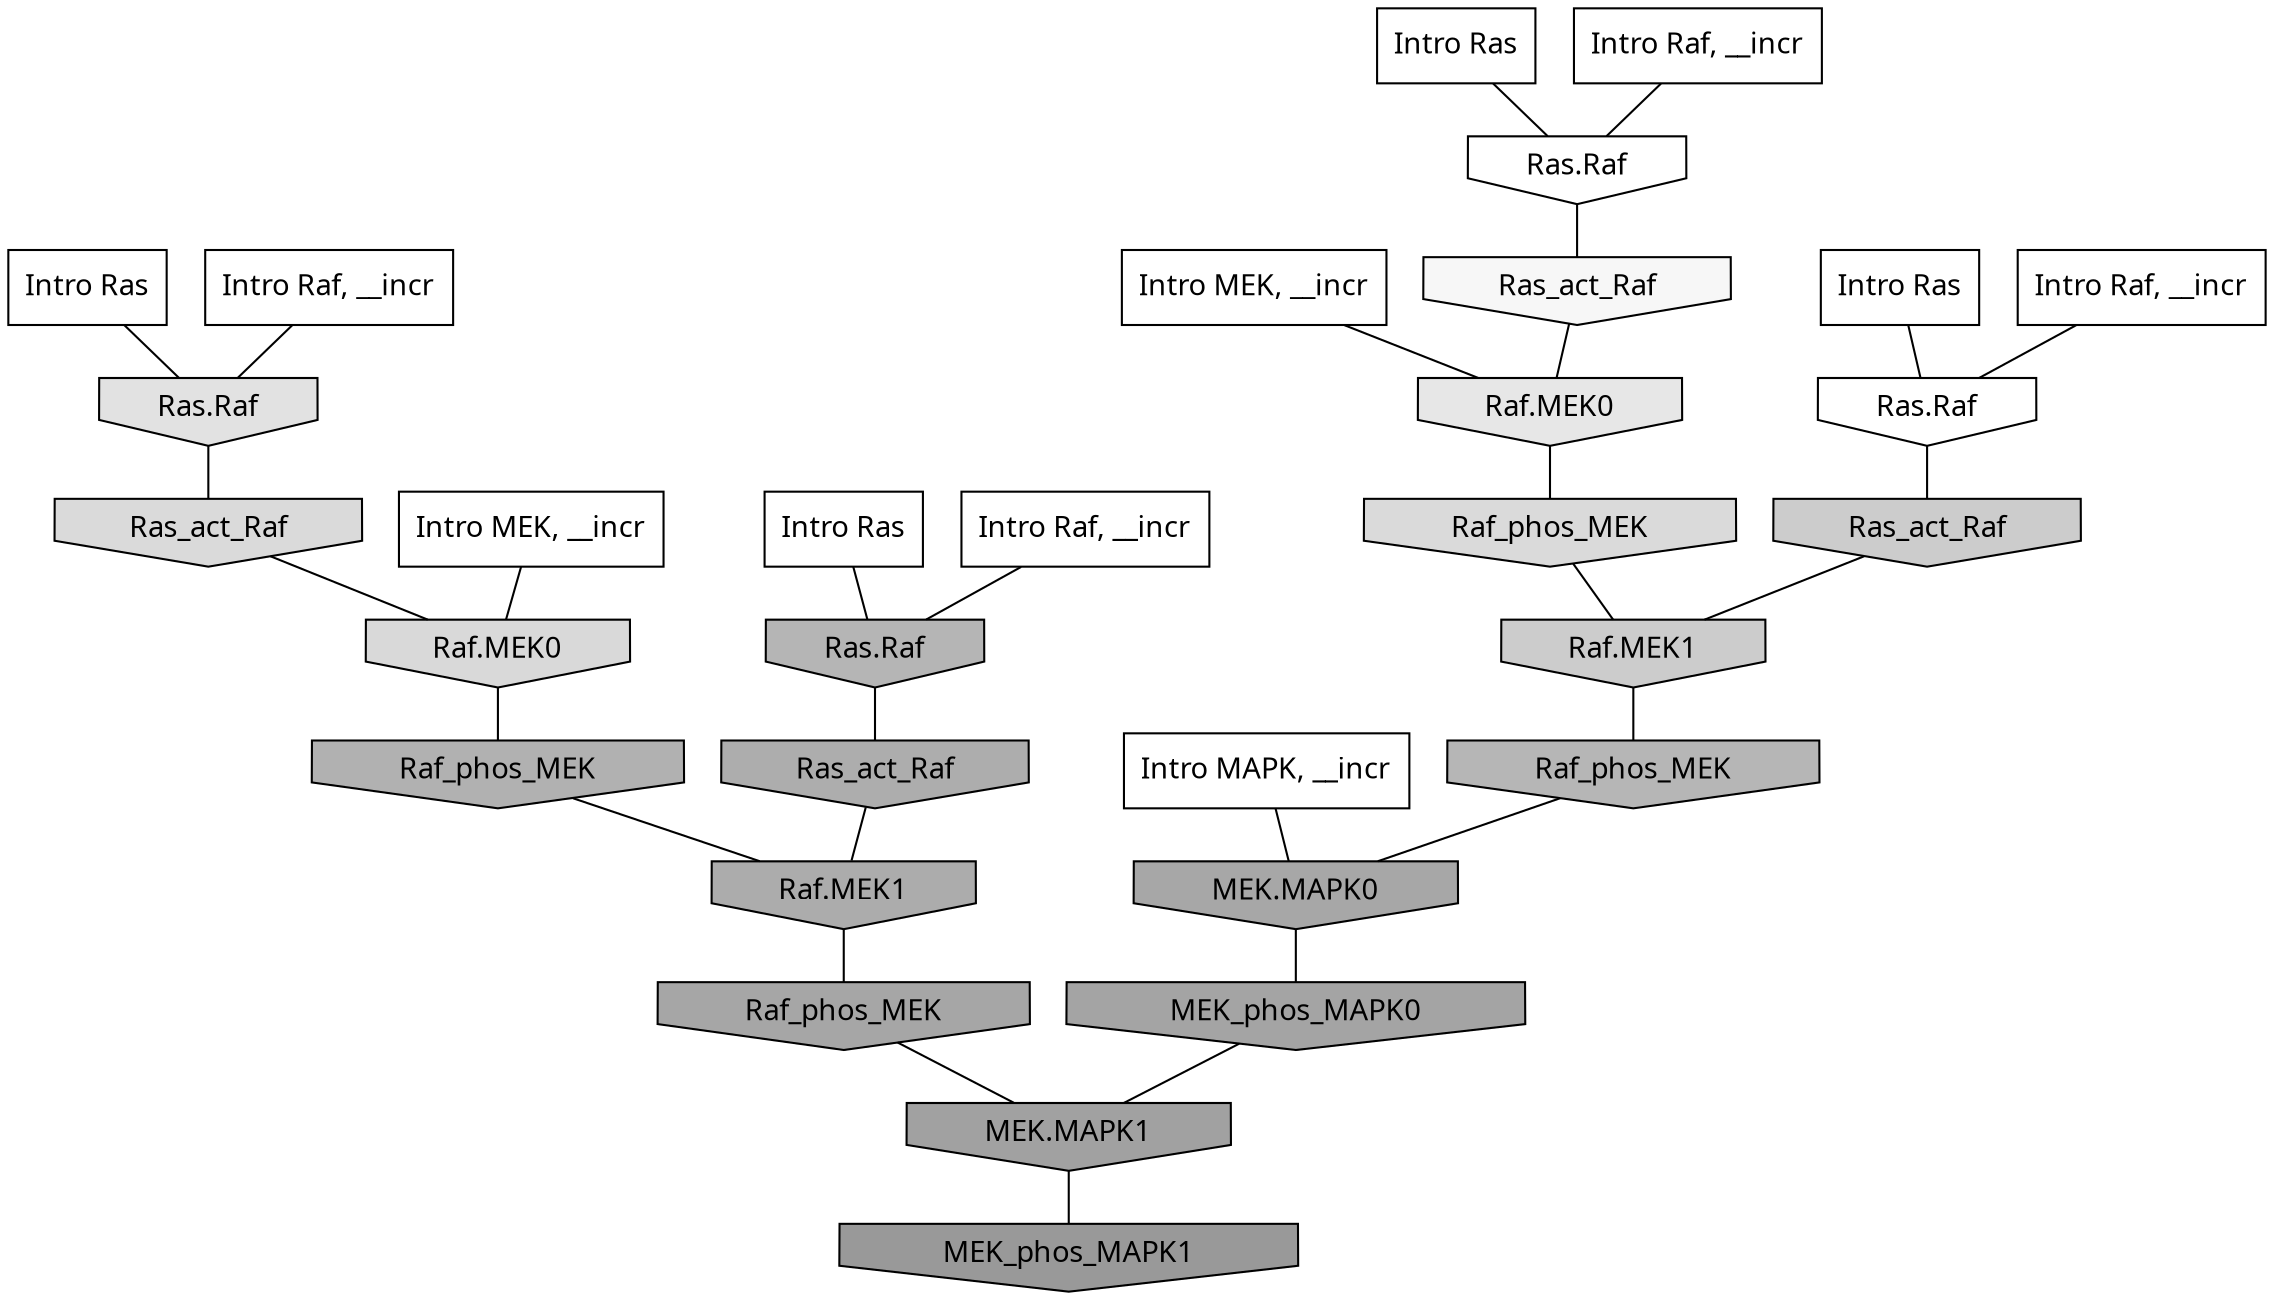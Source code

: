 digraph G{
  rankdir="TB";
  ranksep=0.30;
  node [fontname="CMU Serif"];
  edge [fontname="CMU Serif"];
  
  21 [label="Intro Ras", shape=rectangle, style=filled, fillcolor="0.000 0.000 1.000"]
  
  70 [label="Intro Ras", shape=rectangle, style=filled, fillcolor="0.000 0.000 1.000"]
  
  89 [label="Intro Ras", shape=rectangle, style=filled, fillcolor="0.000 0.000 1.000"]
  
  90 [label="Intro Ras", shape=rectangle, style=filled, fillcolor="0.000 0.000 1.000"]
  
  408 [label="Intro Raf, __incr", shape=rectangle, style=filled, fillcolor="0.000 0.000 1.000"]
  
  523 [label="Intro Raf, __incr", shape=rectangle, style=filled, fillcolor="0.000 0.000 1.000"]
  
  689 [label="Intro Raf, __incr", shape=rectangle, style=filled, fillcolor="0.000 0.000 1.000"]
  
  756 [label="Intro Raf, __incr", shape=rectangle, style=filled, fillcolor="0.000 0.000 1.000"]
  
  1379 [label="Intro MEK, __incr", shape=rectangle, style=filled, fillcolor="0.000 0.000 1.000"]
  
  1574 [label="Intro MEK, __incr", shape=rectangle, style=filled, fillcolor="0.000 0.000 1.000"]
  
  2550 [label="Intro MAPK, __incr", shape=rectangle, style=filled, fillcolor="0.000 0.000 1.000"]
  
  3207 [label="Ras.Raf", shape=invhouse, style=filled, fillcolor="0.000 0.000 1.000"]
  
  3286 [label="Ras.Raf", shape=invhouse, style=filled, fillcolor="0.000 0.000 1.000"]
  
  3539 [label="Ras_act_Raf", shape=invhouse, style=filled, fillcolor="0.000 0.000 0.968"]
  
  4491 [label="Raf.MEK0", shape=invhouse, style=filled, fillcolor="0.000 0.000 0.903"]
  
  4812 [label="Ras.Raf", shape=invhouse, style=filled, fillcolor="0.000 0.000 0.885"]
  
  5395 [label="Ras_act_Raf", shape=invhouse, style=filled, fillcolor="0.000 0.000 0.855"]
  
  5409 [label="Raf_phos_MEK", shape=invhouse, style=filled, fillcolor="0.000 0.000 0.854"]
  
  5468 [label="Raf.MEK0", shape=invhouse, style=filled, fillcolor="0.000 0.000 0.850"]
  
  6602 [label="Ras_act_Raf", shape=invhouse, style=filled, fillcolor="0.000 0.000 0.799"]
  
  6604 [label="Raf.MEK1", shape=invhouse, style=filled, fillcolor="0.000 0.000 0.799"]
  
  9903 [label="Raf_phos_MEK", shape=invhouse, style=filled, fillcolor="0.000 0.000 0.712"]
  
  10096 [label="Ras.Raf", shape=invhouse, style=filled, fillcolor="0.000 0.000 0.708"]
  
  10765 [label="Raf_phos_MEK", shape=invhouse, style=filled, fillcolor="0.000 0.000 0.695"]
  
  11918 [label="Ras_act_Raf", shape=invhouse, style=filled, fillcolor="0.000 0.000 0.676"]
  
  11937 [label="Raf.MEK1", shape=invhouse, style=filled, fillcolor="0.000 0.000 0.675"]
  
  13415 [label="MEK.MAPK0", shape=invhouse, style=filled, fillcolor="0.000 0.000 0.654"]
  
  13701 [label="Raf_phos_MEK", shape=invhouse, style=filled, fillcolor="0.000 0.000 0.650"]
  
  14491 [label="MEK_phos_MAPK0", shape=invhouse, style=filled, fillcolor="0.000 0.000 0.641"]
  
  15243 [label="MEK.MAPK1", shape=invhouse, style=filled, fillcolor="0.000 0.000 0.631"]
  
  16811 [label="MEK_phos_MAPK1", shape=invhouse, style=filled, fillcolor="0.000 0.000 0.600"]
  
  
  15243 -> 16811 [dir=none, color="0.000 0.000 0.000"] 
  14491 -> 15243 [dir=none, color="0.000 0.000 0.000"] 
  13701 -> 15243 [dir=none, color="0.000 0.000 0.000"] 
  13415 -> 14491 [dir=none, color="0.000 0.000 0.000"] 
  11937 -> 13701 [dir=none, color="0.000 0.000 0.000"] 
  11918 -> 11937 [dir=none, color="0.000 0.000 0.000"] 
  10765 -> 11937 [dir=none, color="0.000 0.000 0.000"] 
  10096 -> 11918 [dir=none, color="0.000 0.000 0.000"] 
  9903 -> 13415 [dir=none, color="0.000 0.000 0.000"] 
  6604 -> 9903 [dir=none, color="0.000 0.000 0.000"] 
  6602 -> 6604 [dir=none, color="0.000 0.000 0.000"] 
  5468 -> 10765 [dir=none, color="0.000 0.000 0.000"] 
  5409 -> 6604 [dir=none, color="0.000 0.000 0.000"] 
  5395 -> 5468 [dir=none, color="0.000 0.000 0.000"] 
  4812 -> 5395 [dir=none, color="0.000 0.000 0.000"] 
  4491 -> 5409 [dir=none, color="0.000 0.000 0.000"] 
  3539 -> 4491 [dir=none, color="0.000 0.000 0.000"] 
  3286 -> 3539 [dir=none, color="0.000 0.000 0.000"] 
  3207 -> 6602 [dir=none, color="0.000 0.000 0.000"] 
  2550 -> 13415 [dir=none, color="0.000 0.000 0.000"] 
  1574 -> 5468 [dir=none, color="0.000 0.000 0.000"] 
  1379 -> 4491 [dir=none, color="0.000 0.000 0.000"] 
  756 -> 3207 [dir=none, color="0.000 0.000 0.000"] 
  689 -> 3286 [dir=none, color="0.000 0.000 0.000"] 
  523 -> 10096 [dir=none, color="0.000 0.000 0.000"] 
  408 -> 4812 [dir=none, color="0.000 0.000 0.000"] 
  90 -> 10096 [dir=none, color="0.000 0.000 0.000"] 
  89 -> 3286 [dir=none, color="0.000 0.000 0.000"] 
  70 -> 3207 [dir=none, color="0.000 0.000 0.000"] 
  21 -> 4812 [dir=none, color="0.000 0.000 0.000"] 
  
  }

